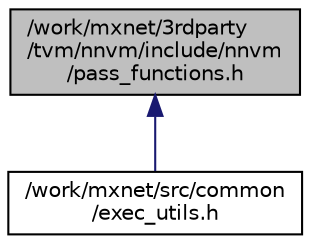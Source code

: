 digraph "/work/mxnet/3rdparty/tvm/nnvm/include/nnvm/pass_functions.h"
{
 // LATEX_PDF_SIZE
  edge [fontname="Helvetica",fontsize="10",labelfontname="Helvetica",labelfontsize="10"];
  node [fontname="Helvetica",fontsize="10",shape=record];
  Node1 [label="/work/mxnet/3rdparty\l/tvm/nnvm/include/nnvm\l/pass_functions.h",height=0.2,width=0.4,color="black", fillcolor="grey75", style="filled", fontcolor="black",tooltip="Pass functions that simply redirect the calls to ApplyPass."];
  Node1 -> Node2 [dir="back",color="midnightblue",fontsize="10",style="solid",fontname="Helvetica"];
  Node2 [label="/work/mxnet/src/common\l/exec_utils.h",height=0.2,width=0.4,color="black", fillcolor="white", style="filled",URL="$exec__utils_8h.html",tooltip="Common utility functions for executors."];
}
